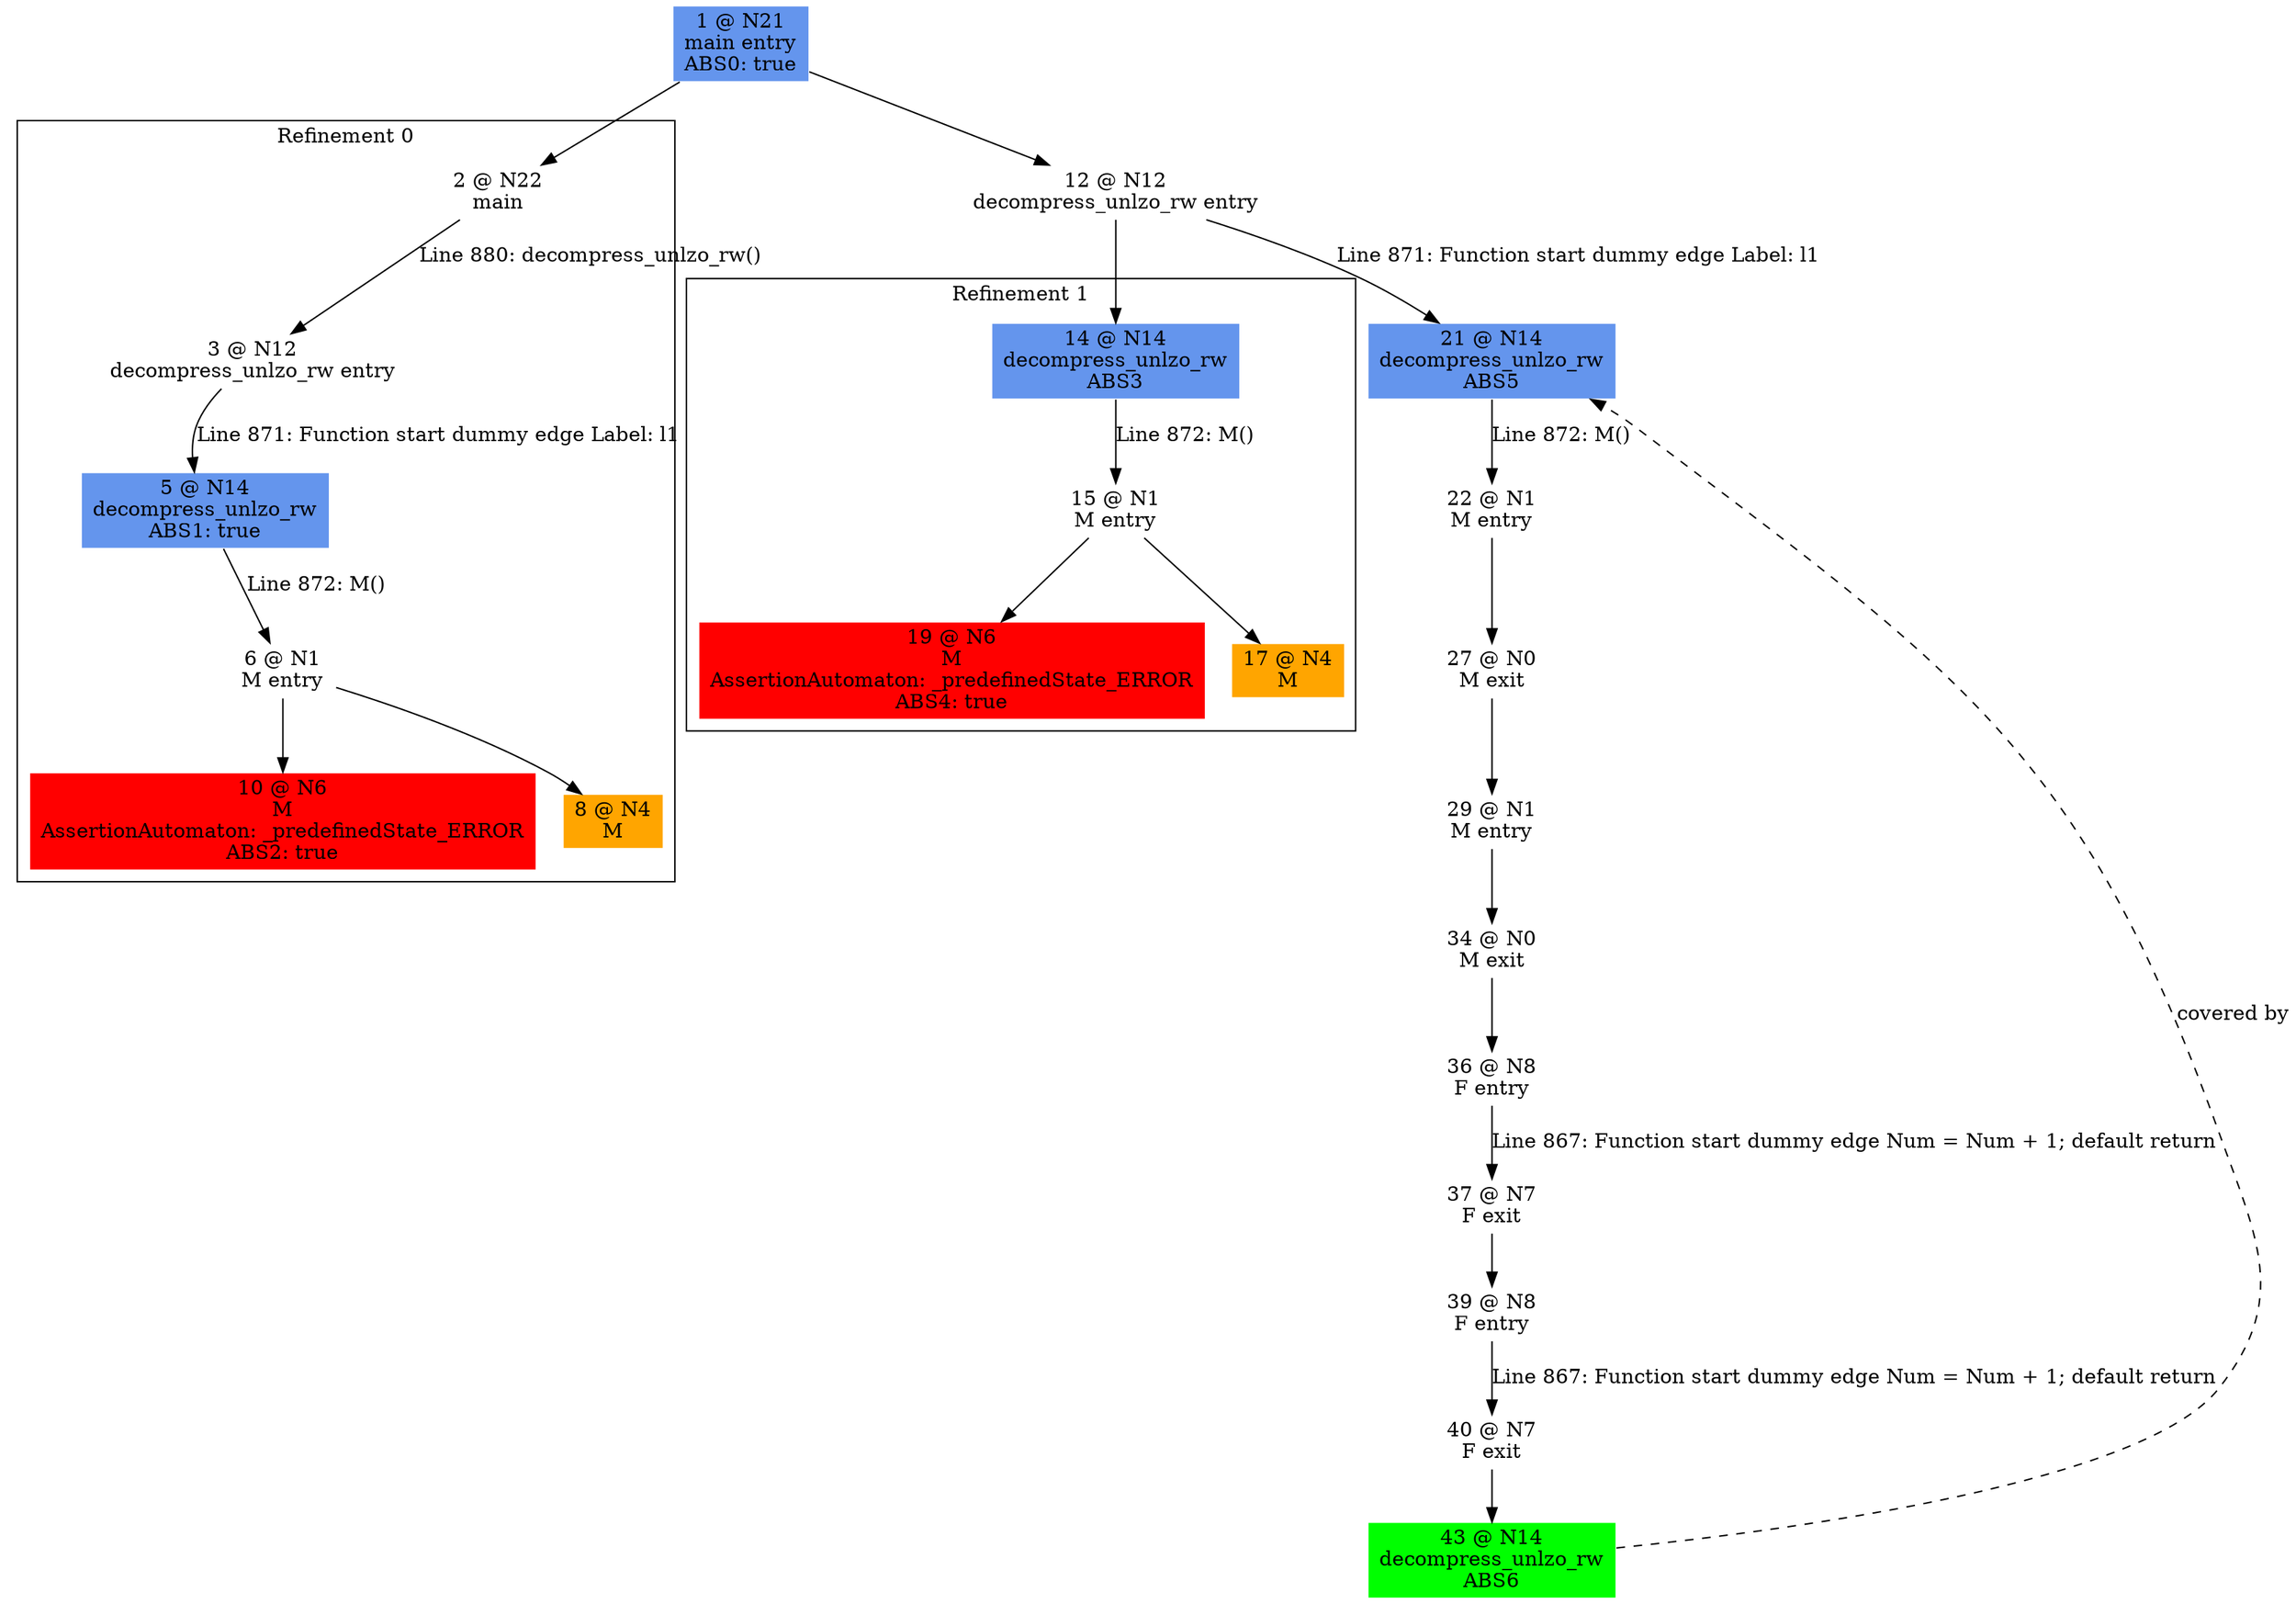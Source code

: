 digraph ARG {
node [style="filled" shape="box" color="white"]
subgraph cluster_0 {
label="Refinement 0"
2 [label="2 @ N22\nmain" id="2"]
3 [label="3 @ N12\ndecompress_unlzo_rw entry" id="3"]
5 [fillcolor="cornflowerblue" label="5 @ N14\ndecompress_unlzo_rw\nABS1: true" id="5"]
6 [label="6 @ N1\nM entry" id="6"]
10 [fillcolor="red" label="10 @ N6\nM\nAssertionAutomaton: _predefinedState_ERROR\nABS2: true" id="10"]
8 [fillcolor="orange" label="8 @ N4\nM" id="8"]
2 -> 3 [label="Line 880: decompress_unlzo_rw()" id="2 -> 3"]
3 -> 5 [label="Line 871: Function start dummy edge Label: l1" id="3 -> 5"]
5 -> 6 [label="Line 872: M()" id="5 -> 6"]
6 -> 8 []
6 -> 10 []
}
1 -> 2
subgraph cluster_1 {
label="Refinement 1"
14 [fillcolor="cornflowerblue" label="14 @ N14\ndecompress_unlzo_rw\nABS3" id="14"]
15 [label="15 @ N1\nM entry" id="15"]
19 [fillcolor="red" label="19 @ N6\nM\nAssertionAutomaton: _predefinedState_ERROR\nABS4: true" id="19"]
17 [fillcolor="orange" label="17 @ N4\nM" id="17"]
14 -> 15 [label="Line 872: M()" id="14 -> 15"]
15 -> 17 []
15 -> 19 []
}
12 -> 14
1 [fillcolor="cornflowerblue" label="1 @ N21\nmain entry\nABS0: true" id="1"]
12 [label="12 @ N12\ndecompress_unlzo_rw entry" id="12"]
21 [fillcolor="cornflowerblue" label="21 @ N14\ndecompress_unlzo_rw\nABS5" id="21"]
22 [label="22 @ N1\nM entry" id="22"]
27 [label="27 @ N0\nM exit" id="27"]
29 [label="29 @ N1\nM entry" id="29"]
34 [label="34 @ N0\nM exit" id="34"]
36 [label="36 @ N8\nF entry" id="36"]
37 [label="37 @ N7\nF exit" id="37"]
39 [label="39 @ N8\nF entry" id="39"]
40 [label="40 @ N7\nF exit" id="40"]
43 [fillcolor="green" label="43 @ N14\ndecompress_unlzo_rw\nABS6" id="43"]
1 -> 12 []
12 -> 21 [label="Line 871: Function start dummy edge Label: l1" id="12 -> 21"]
43 -> 21 [style="dashed" weight="0" label="covered by"]
21 -> 22 [label="Line 872: M()" id="21 -> 22"]
22 -> 27 []
27 -> 29 []
29 -> 34 []
34 -> 36 []
36 -> 37 [label="Line 867: Function start dummy edge Num = Num + 1; default return" id="36 -> 37"]
37 -> 39 []
39 -> 40 [label="Line 867: Function start dummy edge Num = Num + 1; default return" id="39 -> 40"]
40 -> 43 []
}
